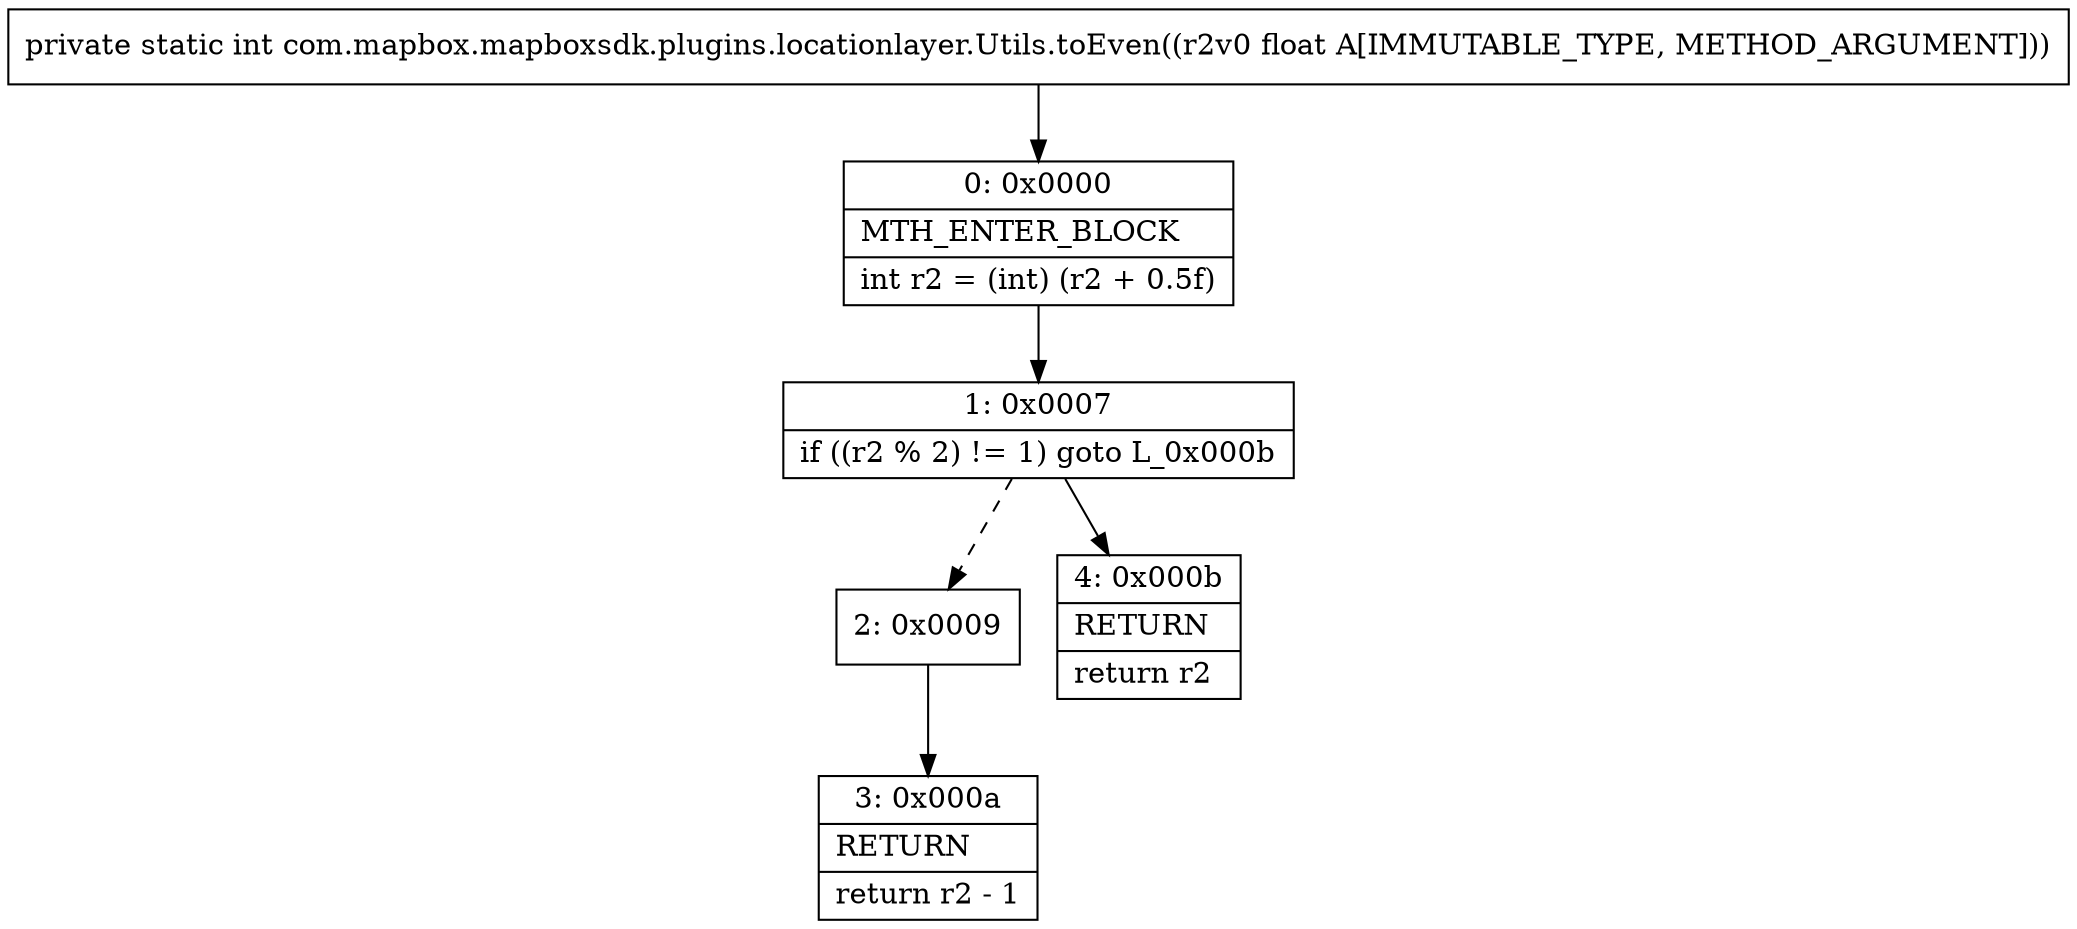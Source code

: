 digraph "CFG forcom.mapbox.mapboxsdk.plugins.locationlayer.Utils.toEven(F)I" {
Node_0 [shape=record,label="{0\:\ 0x0000|MTH_ENTER_BLOCK\l|int r2 = (int) (r2 + 0.5f)\l}"];
Node_1 [shape=record,label="{1\:\ 0x0007|if ((r2 % 2) != 1) goto L_0x000b\l}"];
Node_2 [shape=record,label="{2\:\ 0x0009}"];
Node_3 [shape=record,label="{3\:\ 0x000a|RETURN\l|return r2 \- 1\l}"];
Node_4 [shape=record,label="{4\:\ 0x000b|RETURN\l|return r2\l}"];
MethodNode[shape=record,label="{private static int com.mapbox.mapboxsdk.plugins.locationlayer.Utils.toEven((r2v0 float A[IMMUTABLE_TYPE, METHOD_ARGUMENT])) }"];
MethodNode -> Node_0;
Node_0 -> Node_1;
Node_1 -> Node_2[style=dashed];
Node_1 -> Node_4;
Node_2 -> Node_3;
}

